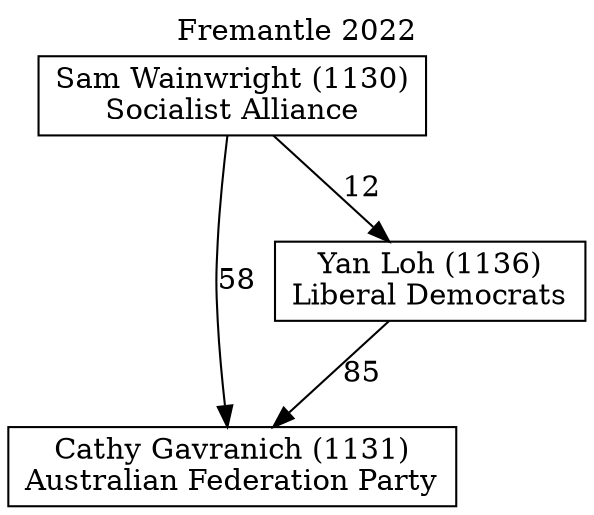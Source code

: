 // House preference flow
digraph "Cathy Gavranich (1131)_Fremantle_2022" {
	graph [label="Fremantle 2022" labelloc=t mclimit=10]
	node [shape=box]
	"Cathy Gavranich (1131)" [label="Cathy Gavranich (1131)
Australian Federation Party"]
	"Sam Wainwright (1130)" [label="Sam Wainwright (1130)
Socialist Alliance"]
	"Yan Loh (1136)" [label="Yan Loh (1136)
Liberal Democrats"]
	"Yan Loh (1136)" -> "Cathy Gavranich (1131)" [label=85]
	"Sam Wainwright (1130)" -> "Yan Loh (1136)" [label=12]
	"Sam Wainwright (1130)" -> "Cathy Gavranich (1131)" [label=58]
}
